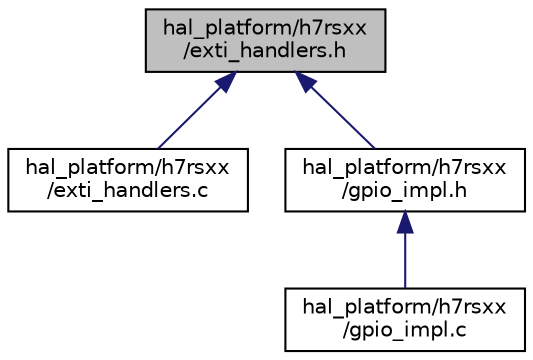 digraph "hal_platform/h7rsxx/exti_handlers.h"
{
 // INTERACTIVE_SVG=YES
 // LATEX_PDF_SIZE
  bgcolor="transparent";
  edge [fontname="Helvetica",fontsize="10",labelfontname="Helvetica",labelfontsize="10"];
  node [fontname="Helvetica",fontsize="10",shape=record];
  Node1 [label="hal_platform/h7rsxx\l/exti_handlers.h",height=0.2,width=0.4,color="black", fillcolor="grey75", style="filled", fontcolor="black",tooltip=" "];
  Node1 -> Node2 [dir="back",color="midnightblue",fontsize="10",style="solid",fontname="Helvetica"];
  Node2 [label="hal_platform/h7rsxx\l/exti_handlers.c",height=0.2,width=0.4,color="black",URL="$h7rsxx_2exti__handlers_8c.html",tooltip=" "];
  Node1 -> Node3 [dir="back",color="midnightblue",fontsize="10",style="solid",fontname="Helvetica"];
  Node3 [label="hal_platform/h7rsxx\l/gpio_impl.h",height=0.2,width=0.4,color="black",URL="$h7rsxx_2gpio__impl_8h.html",tooltip=" "];
  Node3 -> Node4 [dir="back",color="midnightblue",fontsize="10",style="solid",fontname="Helvetica"];
  Node4 [label="hal_platform/h7rsxx\l/gpio_impl.c",height=0.2,width=0.4,color="black",URL="$h7rsxx_2gpio__impl_8c.html",tooltip=" "];
}
